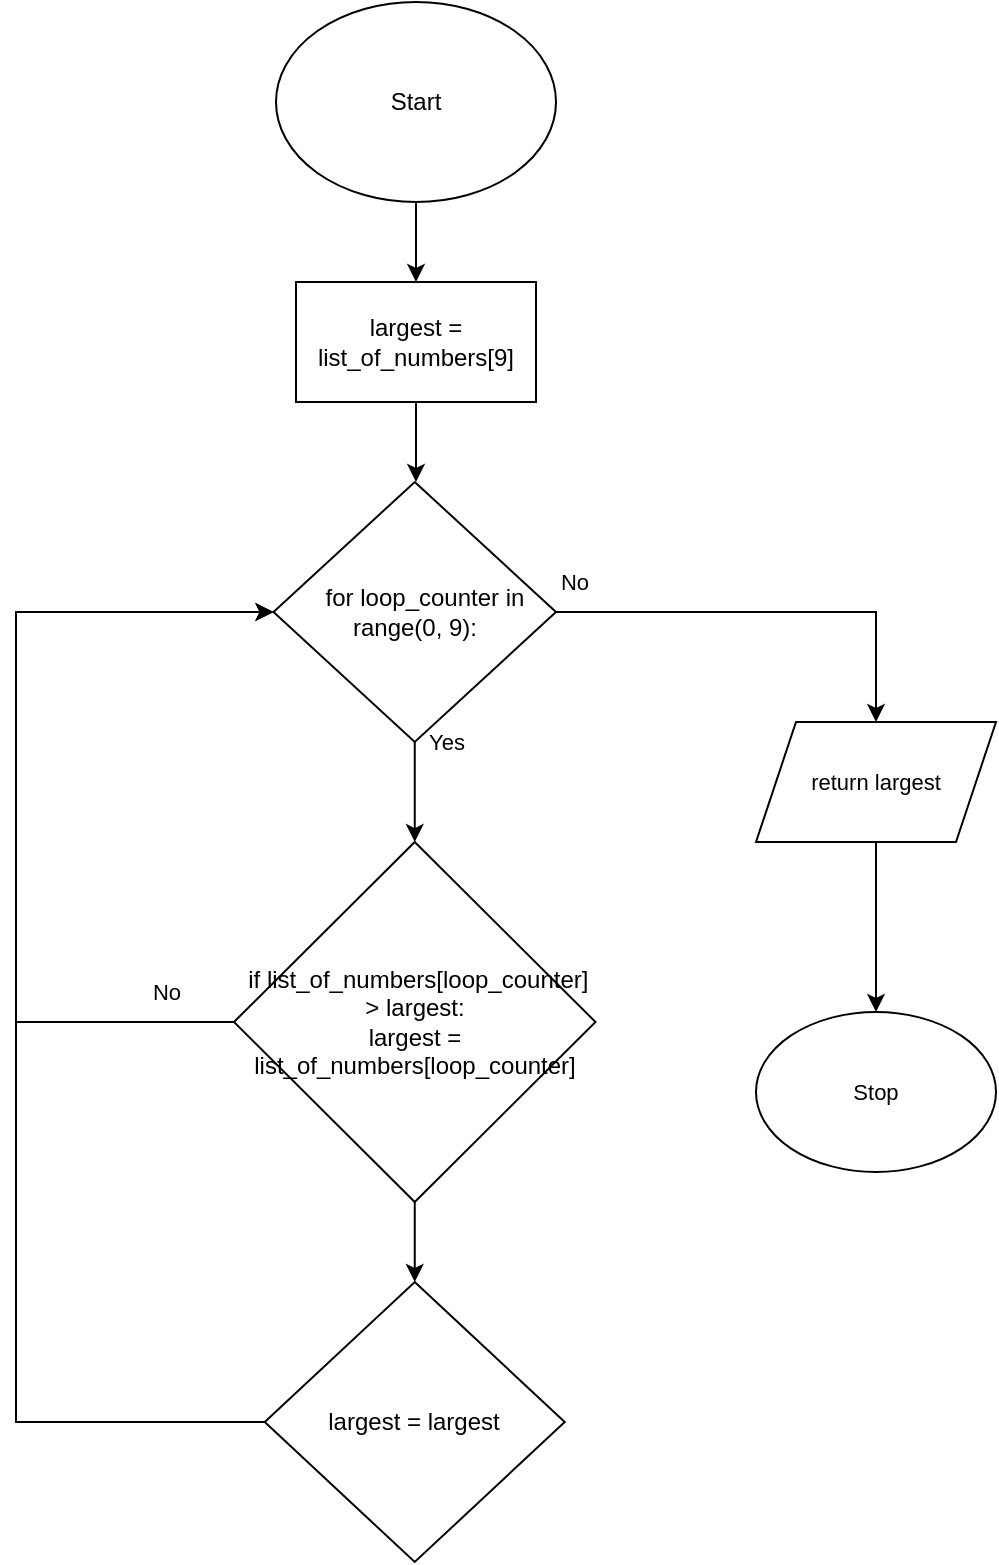<mxfile>
    <diagram id="LWYVQPqVzV7g8HnTJ1rW" name="Page-1">
        <mxGraphModel dx="1074" dy="741" grid="1" gridSize="10" guides="1" tooltips="1" connect="1" arrows="1" fold="1" page="1" pageScale="1" pageWidth="827" pageHeight="1169" math="0" shadow="0">
            <root>
                <mxCell id="0"/>
                <mxCell id="1" parent="0"/>
                <mxCell id="5" style="edgeStyle=none;html=1;exitX=0.5;exitY=1;exitDx=0;exitDy=0;" parent="1" source="2" edge="1">
                    <mxGeometry relative="1" as="geometry">
                        <mxPoint x="320" y="220" as="targetPoint"/>
                    </mxGeometry>
                </mxCell>
                <mxCell id="2" value="Start" style="ellipse;whiteSpace=wrap;html=1;" parent="1" vertex="1">
                    <mxGeometry x="250" y="80" width="140" height="100" as="geometry"/>
                </mxCell>
                <mxCell id="114" style="edgeStyle=none;html=1;exitX=0.5;exitY=1;exitDx=0;exitDy=0;" edge="1" parent="1" source="112">
                    <mxGeometry relative="1" as="geometry">
                        <mxPoint x="320" y="320" as="targetPoint"/>
                    </mxGeometry>
                </mxCell>
                <mxCell id="112" value="largest = list_of_numbers[9]" style="rounded=0;whiteSpace=wrap;html=1;" vertex="1" parent="1">
                    <mxGeometry x="260" y="220" width="120" height="60" as="geometry"/>
                </mxCell>
                <mxCell id="117" style="edgeStyle=none;html=1;exitX=0.5;exitY=1;exitDx=0;exitDy=0;" edge="1" parent="1" source="113" target="116">
                    <mxGeometry relative="1" as="geometry"/>
                </mxCell>
                <mxCell id="125" style="edgeStyle=orthogonalEdgeStyle;shape=connector;rounded=0;html=1;exitX=1;exitY=0.5;exitDx=0;exitDy=0;entryX=0.5;entryY=0;entryDx=0;entryDy=0;labelBackgroundColor=default;fontFamily=Helvetica;fontSize=11;fontColor=default;endArrow=classic;strokeColor=default;" edge="1" parent="1" source="113" target="124">
                    <mxGeometry relative="1" as="geometry"/>
                </mxCell>
                <mxCell id="113" value="&lt;span style=&quot;font-weight: 400&quot;&gt;&amp;nbsp; &amp;nbsp;for loop_counter in range(0, 9):&lt;/span&gt;" style="rhombus;whiteSpace=wrap;html=1;fontStyle=1" vertex="1" parent="1">
                    <mxGeometry x="248.75" y="320" width="141.25" height="130" as="geometry"/>
                </mxCell>
                <mxCell id="119" style="edgeStyle=none;html=1;exitX=0.5;exitY=1;exitDx=0;exitDy=0;entryX=0.5;entryY=0;entryDx=0;entryDy=0;" edge="1" parent="1" source="116" target="118">
                    <mxGeometry relative="1" as="geometry"/>
                </mxCell>
                <mxCell id="120" style="edgeStyle=orthogonalEdgeStyle;html=1;exitX=0;exitY=0.5;exitDx=0;exitDy=0;entryX=0;entryY=0.5;entryDx=0;entryDy=0;rounded=0;" edge="1" parent="1" source="116" target="113">
                    <mxGeometry relative="1" as="geometry">
                        <mxPoint x="150" y="510" as="targetPoint"/>
                        <Array as="points">
                            <mxPoint x="120" y="590"/>
                            <mxPoint x="120" y="385"/>
                        </Array>
                    </mxGeometry>
                </mxCell>
                <mxCell id="116" value="&lt;div&gt;&lt;span style=&quot;font-weight: 400&quot;&gt;&amp;nbsp;if list_of_numbers[loop_counter] &amp;gt; largest:&lt;/span&gt;&lt;/div&gt;&lt;div&gt;&lt;span style=&quot;font-weight: 400&quot;&gt;largest = list_of_numbers[loop_counter]&lt;/span&gt;&lt;/div&gt;" style="rhombus;whiteSpace=wrap;html=1;fontStyle=1" vertex="1" parent="1">
                    <mxGeometry x="228.98" y="500" width="180.78" height="180" as="geometry"/>
                </mxCell>
                <mxCell id="121" style="edgeStyle=orthogonalEdgeStyle;shape=connector;rounded=0;html=1;exitX=0;exitY=0.5;exitDx=0;exitDy=0;entryX=0;entryY=0.5;entryDx=0;entryDy=0;labelBackgroundColor=default;fontFamily=Helvetica;fontSize=11;fontColor=default;endArrow=classic;strokeColor=default;" edge="1" parent="1" source="118" target="113">
                    <mxGeometry relative="1" as="geometry">
                        <Array as="points">
                            <mxPoint x="120" y="790"/>
                            <mxPoint x="120" y="385"/>
                        </Array>
                    </mxGeometry>
                </mxCell>
                <mxCell id="118" value="largest = largest" style="rhombus;whiteSpace=wrap;html=1;" vertex="1" parent="1">
                    <mxGeometry x="244.37" y="720" width="150" height="140" as="geometry"/>
                </mxCell>
                <mxCell id="122" value="No" style="text;html=1;resizable=0;autosize=1;align=center;verticalAlign=middle;points=[];fillColor=none;strokeColor=none;rounded=0;fontFamily=Helvetica;fontSize=11;fontColor=default;" vertex="1" parent="1">
                    <mxGeometry x="180" y="565" width="30" height="20" as="geometry"/>
                </mxCell>
                <mxCell id="123" value="Yes" style="text;html=1;resizable=0;autosize=1;align=center;verticalAlign=middle;points=[];fillColor=none;strokeColor=none;rounded=0;fontFamily=Helvetica;fontSize=11;fontColor=default;" vertex="1" parent="1">
                    <mxGeometry x="320" y="440" width="30" height="20" as="geometry"/>
                </mxCell>
                <mxCell id="127" style="edgeStyle=orthogonalEdgeStyle;shape=connector;rounded=0;html=1;exitX=0.5;exitY=1;exitDx=0;exitDy=0;labelBackgroundColor=default;fontFamily=Helvetica;fontSize=11;fontColor=default;endArrow=classic;strokeColor=default;" edge="1" parent="1" source="124" target="126">
                    <mxGeometry relative="1" as="geometry"/>
                </mxCell>
                <mxCell id="124" value="return largest" style="shape=parallelogram;perimeter=parallelogramPerimeter;whiteSpace=wrap;html=1;fixedSize=1;fontFamily=Helvetica;fontSize=11;fontColor=default;" vertex="1" parent="1">
                    <mxGeometry x="490" y="440" width="120" height="60" as="geometry"/>
                </mxCell>
                <mxCell id="126" value="Stop" style="ellipse;whiteSpace=wrap;html=1;fontFamily=Helvetica;fontSize=11;fontColor=default;" vertex="1" parent="1">
                    <mxGeometry x="490" y="585" width="120" height="80" as="geometry"/>
                </mxCell>
                <mxCell id="128" value="No" style="text;html=1;resizable=0;autosize=1;align=center;verticalAlign=middle;points=[];fillColor=none;strokeColor=none;rounded=0;fontFamily=Helvetica;fontSize=11;fontColor=default;" vertex="1" parent="1">
                    <mxGeometry x="384" y="360" width="30" height="20" as="geometry"/>
                </mxCell>
            </root>
        </mxGraphModel>
    </diagram>
</mxfile>